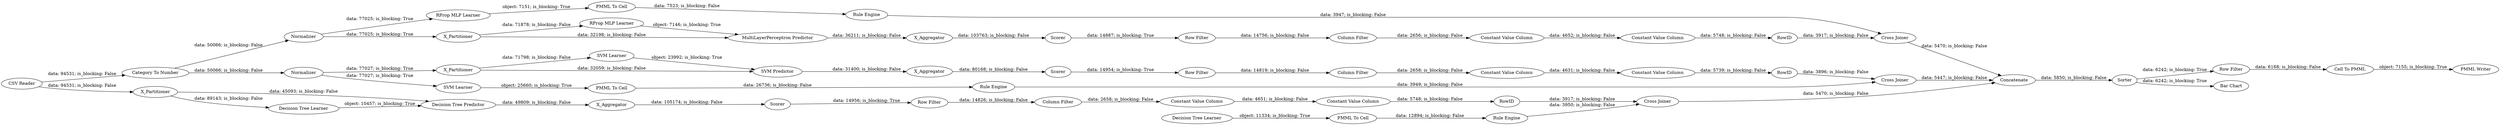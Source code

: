 digraph {
	"-296524103611877881_2" [label=X_Partitioner]
	"4233951823214445493_31" [label="RProp MLP Learner"]
	"-296524103611877881_32" [label="Decision Tree Predictor"]
	"2064002079847794515_294" [label="Column Filter"]
	"3926793745324797113_53" [label="Row Filter"]
	"732985105011292941_32" [label="SVM Predictor"]
	"-341997172400399845_22" [label="PMML To Cell"]
	"732985105011292941_7" [label=X_Aggregator]
	"732985105011292941_31" [label="SVM Learner"]
	"2064002079847794515_9" [label="Row Filter"]
	"-2372004001928529207_9" [label="Row Filter"]
	"3926793745324797113_59" [label="Bar Chart"]
	"4233951823214445493_38" [label="Cross Joiner"]
	"-341997172400399845_34" [label="Rule Engine"]
	"-7211542153708946556_34" [label="PMML To Cell"]
	"3926793745324797113_62" [label="CSV Reader"]
	"-1357094859709920432_9" [label="Row Filter"]
	"-4298281381458320702_33" [label="Decision Tree Learner"]
	"-4298281381458320702_28" [label="PMML To Cell"]
	"732985105011292941_39" [label="Cross Joiner"]
	"-1357094859709920432_294" [label="Column Filter"]
	"4233951823214445493_39" [label=Normalizer]
	"3926793745324797113_52" [label=Sorter]
	"3926793745324797113_60" [label=Concatenate]
	"-1357094859709920432_293" [label=RowID]
	"-296524103611877881_39" [label=Scorer]
	"2064002079847794515_290" [label="Constant Value Column"]
	"-4298281381458320702_34" [label="Rule Engine"]
	"-296524103611877881_38" [label="Cross Joiner"]
	"3926793745324797113_58" [label="Category To Number"]
	"-7211542153708946556_33" [label="SVM Learner"]
	"-296524103611877881_31" [label="Decision Tree Learner"]
	"3926793745324797113_54" [label="Cell To PMML"]
	"4233951823214445493_32" [label="MultiLayerPerceptron Predictor"]
	"-341997172400399845_35" [label="RProp MLP Learner"]
	"732985105011292941_41" [label=Scorer]
	"2064002079847794515_293" [label=RowID]
	"4233951823214445493_40" [label=Scorer]
	"-2372004001928529207_293" [label=RowID]
	"732985105011292941_2" [label=X_Partitioner]
	"-2372004001928529207_290" [label="Constant Value Column"]
	"2064002079847794515_292" [label="Constant Value Column"]
	"-296524103611877881_7" [label=X_Aggregator]
	"-7211542153708946556_35" [label="Rule Engine"]
	"732985105011292941_40" [label=Normalizer]
	"4233951823214445493_7" [label=X_Aggregator]
	"3926793745324797113_61" [label="PMML Writer"]
	"-1357094859709920432_290" [label="Constant Value Column"]
	"4233951823214445493_2" [label=X_Partitioner]
	"-2372004001928529207_292" [label="Constant Value Column"]
	"-1357094859709920432_292" [label="Constant Value Column"]
	"-2372004001928529207_294" [label="Column Filter"]
	"4233951823214445493_2" -> "4233951823214445493_32" [label="data: 32198; is_blocking: False"]
	"-296524103611877881_39" -> "-1357094859709920432_9" [label="data: 14956; is_blocking: True"]
	"-1357094859709920432_290" -> "-1357094859709920432_292" [label="data: 4651; is_blocking: False"]
	"-4298281381458320702_34" -> "-296524103611877881_38" [label="data: 3950; is_blocking: False"]
	"732985105011292941_40" -> "732985105011292941_2" [label="data: 77027; is_blocking: True"]
	"732985105011292941_2" -> "732985105011292941_32" [label="data: 32059; is_blocking: False"]
	"-296524103611877881_38" -> "3926793745324797113_60" [label="data: 5470; is_blocking: False"]
	"732985105011292941_41" -> "2064002079847794515_9" [label="data: 14954; is_blocking: True"]
	"-296524103611877881_32" -> "-296524103611877881_7" [label="data: 49809; is_blocking: False"]
	"3926793745324797113_62" -> "-296524103611877881_2" [label="data: 94531; is_blocking: False"]
	"3926793745324797113_60" -> "3926793745324797113_52" [label="data: 5850; is_blocking: False"]
	"-1357094859709920432_9" -> "-1357094859709920432_294" [label="data: 14826; is_blocking: False"]
	"-1357094859709920432_292" -> "-1357094859709920432_293" [label="data: 5748; is_blocking: False"]
	"-1357094859709920432_293" -> "-296524103611877881_38" [label="data: 3917; is_blocking: False"]
	"-2372004001928529207_293" -> "4233951823214445493_38" [label="data: 3917; is_blocking: False"]
	"732985105011292941_39" -> "3926793745324797113_60" [label="data: 5447; is_blocking: False"]
	"-2372004001928529207_292" -> "-2372004001928529207_293" [label="data: 5748; is_blocking: False"]
	"-4298281381458320702_33" -> "-4298281381458320702_28" [label="object: 11334; is_blocking: True"]
	"4233951823214445493_32" -> "4233951823214445493_7" [label="data: 36211; is_blocking: False"]
	"4233951823214445493_39" -> "-341997172400399845_35" [label="data: 77025; is_blocking: True"]
	"2064002079847794515_9" -> "2064002079847794515_294" [label="data: 14819; is_blocking: False"]
	"-7211542153708946556_35" -> "732985105011292941_39" [label="data: 3949; is_blocking: False"]
	"3926793745324797113_52" -> "3926793745324797113_53" [label="data: 6242; is_blocking: True"]
	"-2372004001928529207_294" -> "-2372004001928529207_290" [label="data: 2656; is_blocking: False"]
	"2064002079847794515_294" -> "2064002079847794515_290" [label="data: 2658; is_blocking: False"]
	"3926793745324797113_54" -> "3926793745324797113_61" [label="object: 7155; is_blocking: True"]
	"-4298281381458320702_28" -> "-4298281381458320702_34" [label="data: 12894; is_blocking: False"]
	"-2372004001928529207_9" -> "-2372004001928529207_294" [label="data: 14756; is_blocking: False"]
	"732985105011292941_32" -> "732985105011292941_7" [label="data: 31400; is_blocking: False"]
	"-7211542153708946556_33" -> "-7211542153708946556_34" [label="object: 25660; is_blocking: True"]
	"-341997172400399845_35" -> "-341997172400399845_22" [label="object: 7151; is_blocking: True"]
	"-296524103611877881_2" -> "-296524103611877881_31" [label="data: 89143; is_blocking: False"]
	"2064002079847794515_292" -> "2064002079847794515_293" [label="data: 5739; is_blocking: False"]
	"-1357094859709920432_294" -> "-1357094859709920432_290" [label="data: 2658; is_blocking: False"]
	"-341997172400399845_34" -> "4233951823214445493_38" [label="data: 3947; is_blocking: False"]
	"4233951823214445493_39" -> "4233951823214445493_2" [label="data: 77025; is_blocking: True"]
	"732985105011292941_7" -> "732985105011292941_41" [label="data: 80168; is_blocking: False"]
	"3926793745324797113_58" -> "732985105011292941_40" [label="data: 50066; is_blocking: False"]
	"-7211542153708946556_34" -> "-7211542153708946556_35" [label="data: 26736; is_blocking: False"]
	"732985105011292941_31" -> "732985105011292941_32" [label="object: 23992; is_blocking: True"]
	"4233951823214445493_7" -> "4233951823214445493_40" [label="data: 103763; is_blocking: False"]
	"2064002079847794515_290" -> "2064002079847794515_292" [label="data: 4631; is_blocking: False"]
	"732985105011292941_2" -> "732985105011292941_31" [label="data: 71798; is_blocking: False"]
	"-2372004001928529207_290" -> "-2372004001928529207_292" [label="data: 4652; is_blocking: False"]
	"2064002079847794515_293" -> "732985105011292941_39" [label="data: 3896; is_blocking: False"]
	"3926793745324797113_58" -> "4233951823214445493_39" [label="data: 50066; is_blocking: False"]
	"4233951823214445493_38" -> "3926793745324797113_60" [label="data: 5470; is_blocking: False"]
	"4233951823214445493_40" -> "-2372004001928529207_9" [label="data: 14887; is_blocking: True"]
	"-341997172400399845_22" -> "-341997172400399845_34" [label="data: 7523; is_blocking: False"]
	"4233951823214445493_2" -> "4233951823214445493_31" [label="data: 71878; is_blocking: False"]
	"732985105011292941_40" -> "-7211542153708946556_33" [label="data: 77027; is_blocking: True"]
	"-296524103611877881_2" -> "-296524103611877881_32" [label="data: 45093; is_blocking: False"]
	"3926793745324797113_52" -> "3926793745324797113_59" [label="data: 6242; is_blocking: True"]
	"4233951823214445493_31" -> "4233951823214445493_32" [label="object: 7146; is_blocking: True"]
	"-296524103611877881_7" -> "-296524103611877881_39" [label="data: 105174; is_blocking: False"]
	"-296524103611877881_31" -> "-296524103611877881_32" [label="object: 10457; is_blocking: True"]
	"3926793745324797113_53" -> "3926793745324797113_54" [label="data: 6168; is_blocking: False"]
	"3926793745324797113_62" -> "3926793745324797113_58" [label="data: 94531; is_blocking: False"]
	rankdir=LR
}
